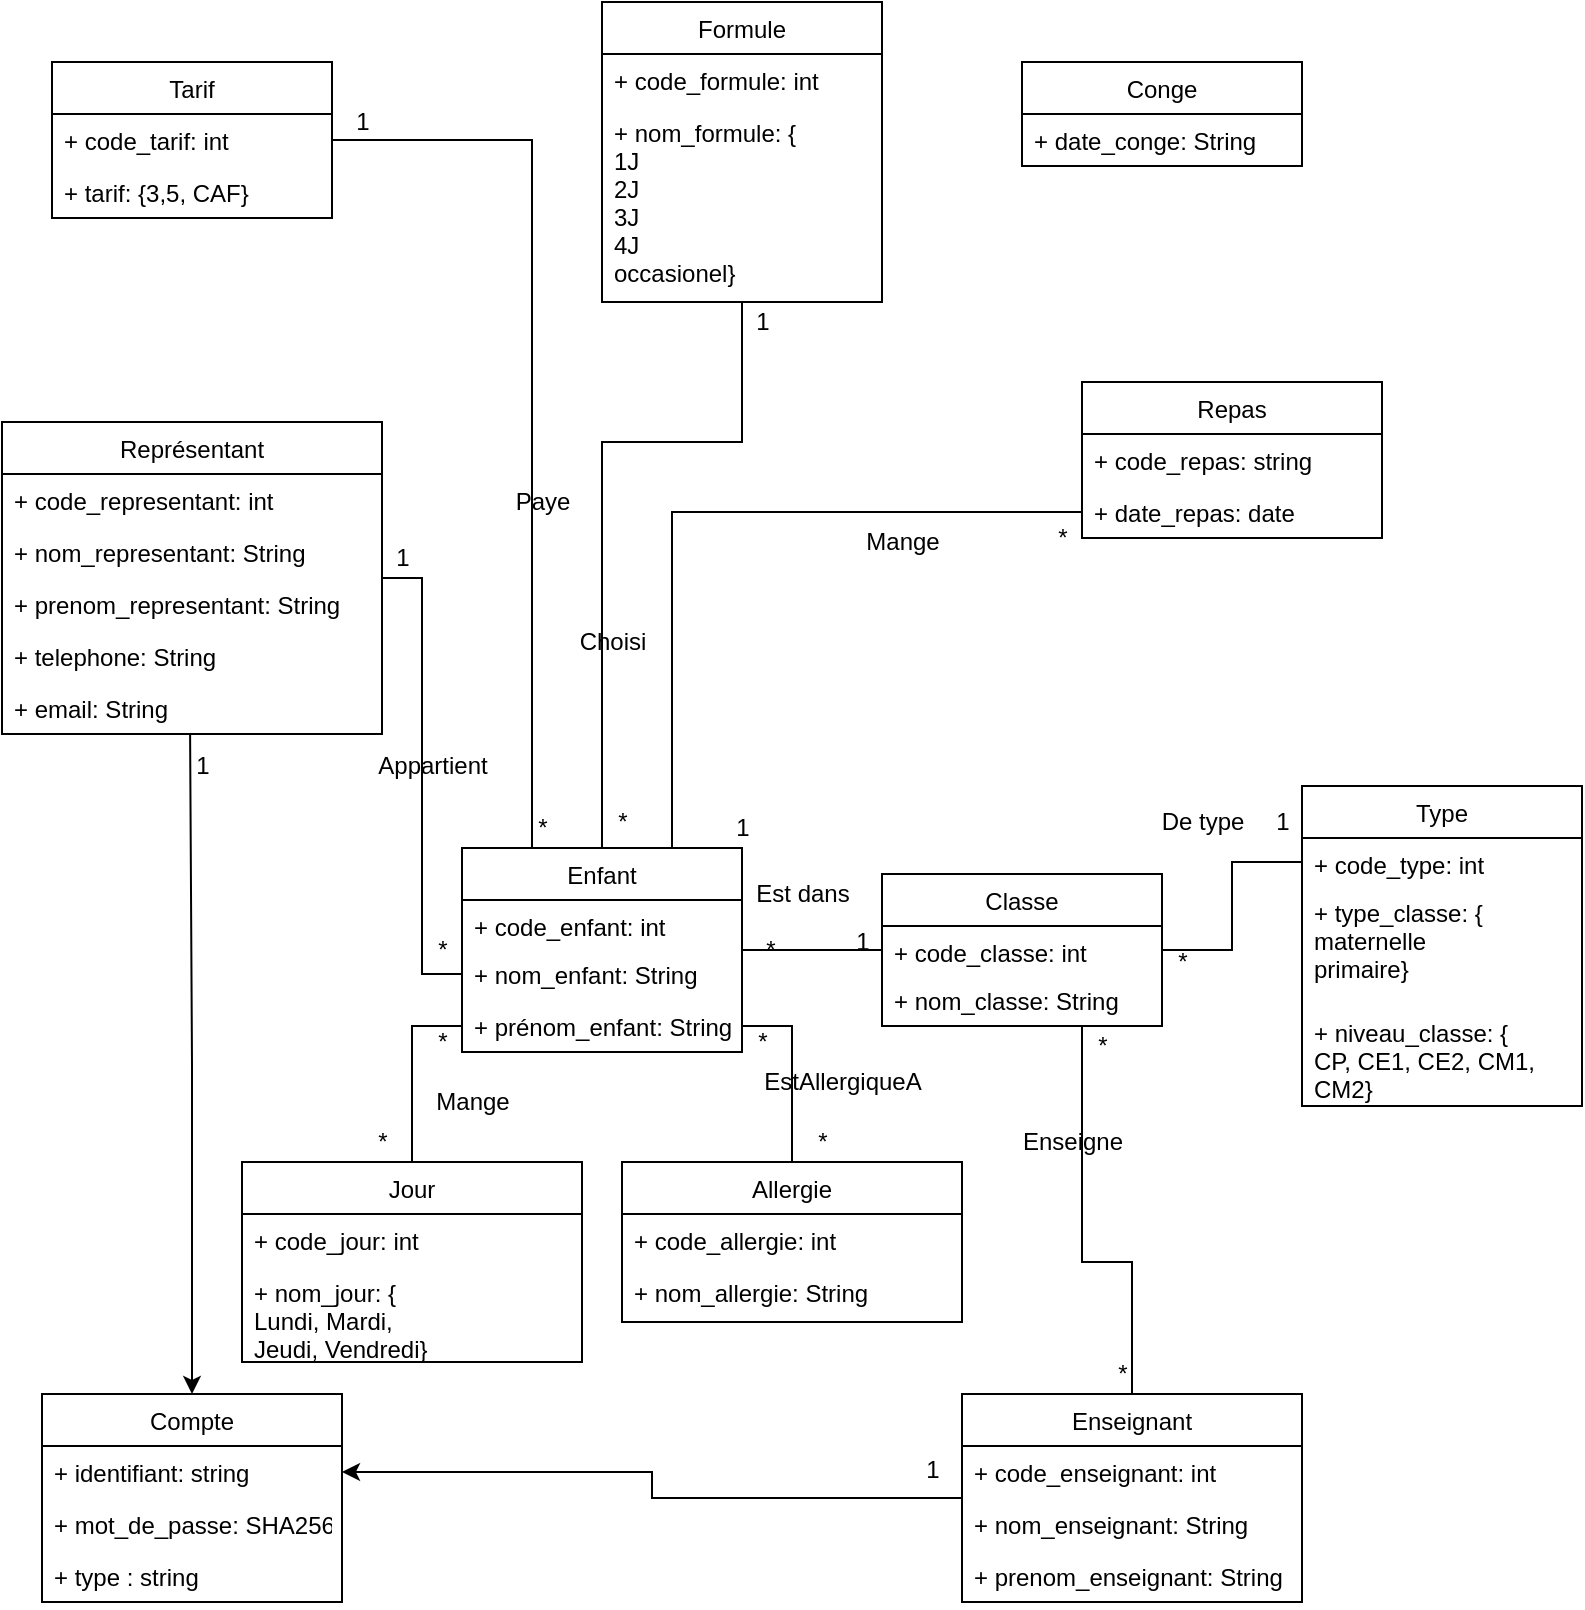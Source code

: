 <mxfile version="19.0.3" type="device" pages="2"><diagram id="Q0MRPk7_hbsRZfNSQdq8" name="Schéma UML"><mxGraphModel dx="946" dy="606" grid="1" gridSize="10" guides="1" tooltips="1" connect="1" arrows="1" fold="1" page="1" pageScale="1" pageWidth="827" pageHeight="1169" math="0" shadow="0"><root><mxCell id="0"/><mxCell id="1" parent="0"/><mxCell id="DP2eurDq-18GRdpjfGao-2" style="edgeStyle=orthogonalEdgeStyle;rounded=0;orthogonalLoop=1;jettySize=auto;html=1;entryX=0.25;entryY=0;entryDx=0;entryDy=0;endArrow=none;endFill=0;" parent="1" source="Xm6W6XK9oYb_QX0b-nRs-1" target="Xm6W6XK9oYb_QX0b-nRs-14" edge="1"><mxGeometry relative="1" as="geometry"><Array as="points"><mxPoint x="285" y="129"/></Array></mxGeometry></mxCell><mxCell id="Xm6W6XK9oYb_QX0b-nRs-1" value="Tarif" style="swimlane;fontStyle=0;childLayout=stackLayout;horizontal=1;startSize=26;fillColor=none;horizontalStack=0;resizeParent=1;resizeParentMax=0;resizeLast=0;collapsible=1;marginBottom=0;" parent="1" vertex="1"><mxGeometry x="45" y="90" width="140" height="78" as="geometry"/></mxCell><mxCell id="Xm6W6XK9oYb_QX0b-nRs-2" value="+ code_tarif: int" style="text;strokeColor=none;fillColor=none;align=left;verticalAlign=top;spacingLeft=4;spacingRight=4;overflow=hidden;rotatable=0;points=[[0,0.5],[1,0.5]];portConstraint=eastwest;" parent="Xm6W6XK9oYb_QX0b-nRs-1" vertex="1"><mxGeometry y="26" width="140" height="26" as="geometry"/></mxCell><mxCell id="Xm6W6XK9oYb_QX0b-nRs-3" value="+ tarif: {3,5, CAF}" style="text;strokeColor=none;fillColor=none;align=left;verticalAlign=top;spacingLeft=4;spacingRight=4;overflow=hidden;rotatable=0;points=[[0,0.5],[1,0.5]];portConstraint=eastwest;" parent="Xm6W6XK9oYb_QX0b-nRs-1" vertex="1"><mxGeometry y="52" width="140" height="26" as="geometry"/></mxCell><mxCell id="Xm6W6XK9oYb_QX0b-nRs-4" value="Repas" style="swimlane;fontStyle=0;childLayout=stackLayout;horizontal=1;startSize=26;fillColor=none;horizontalStack=0;resizeParent=1;resizeParentMax=0;resizeLast=0;collapsible=1;marginBottom=0;" parent="1" vertex="1"><mxGeometry x="560" y="250" width="150" height="78" as="geometry"/></mxCell><mxCell id="Xm6W6XK9oYb_QX0b-nRs-5" value="+ code_repas: string" style="text;strokeColor=none;fillColor=none;align=left;verticalAlign=top;spacingLeft=4;spacingRight=4;overflow=hidden;rotatable=0;points=[[0,0.5],[1,0.5]];portConstraint=eastwest;" parent="Xm6W6XK9oYb_QX0b-nRs-4" vertex="1"><mxGeometry y="26" width="150" height="26" as="geometry"/></mxCell><mxCell id="Xm6W6XK9oYb_QX0b-nRs-6" value="+ date_repas: date" style="text;strokeColor=none;fillColor=none;align=left;verticalAlign=top;spacingLeft=4;spacingRight=4;overflow=hidden;rotatable=0;points=[[0,0.5],[1,0.5]];portConstraint=eastwest;" parent="Xm6W6XK9oYb_QX0b-nRs-4" vertex="1"><mxGeometry y="52" width="150" height="26" as="geometry"/></mxCell><mxCell id="Xm6W6XK9oYb_QX0b-nRs-7" value="Représentant" style="swimlane;fontStyle=0;childLayout=stackLayout;horizontal=1;startSize=26;fillColor=none;horizontalStack=0;resizeParent=1;resizeParentMax=0;resizeLast=0;collapsible=1;marginBottom=0;" parent="1" vertex="1"><mxGeometry x="20" y="270" width="190" height="156" as="geometry"/></mxCell><mxCell id="Xm6W6XK9oYb_QX0b-nRs-8" value="+ code_representant: int" style="text;strokeColor=none;fillColor=none;align=left;verticalAlign=top;spacingLeft=4;spacingRight=4;overflow=hidden;rotatable=0;points=[[0,0.5],[1,0.5]];portConstraint=eastwest;" parent="Xm6W6XK9oYb_QX0b-nRs-7" vertex="1"><mxGeometry y="26" width="190" height="26" as="geometry"/></mxCell><mxCell id="Xm6W6XK9oYb_QX0b-nRs-12" value="+ nom_representant: String" style="text;strokeColor=none;fillColor=none;align=left;verticalAlign=top;spacingLeft=4;spacingRight=4;overflow=hidden;rotatable=0;points=[[0,0.5],[1,0.5]];portConstraint=eastwest;" parent="Xm6W6XK9oYb_QX0b-nRs-7" vertex="1"><mxGeometry y="52" width="190" height="26" as="geometry"/></mxCell><mxCell id="DP2eurDq-18GRdpjfGao-1" value="+ prenom_representant: String" style="text;strokeColor=none;fillColor=none;align=left;verticalAlign=top;spacingLeft=4;spacingRight=4;overflow=hidden;rotatable=0;points=[[0,0.5],[1,0.5]];portConstraint=eastwest;" parent="Xm6W6XK9oYb_QX0b-nRs-7" vertex="1"><mxGeometry y="78" width="190" height="26" as="geometry"/></mxCell><mxCell id="Xm6W6XK9oYb_QX0b-nRs-10" value="+ telephone: String" style="text;strokeColor=none;fillColor=none;align=left;verticalAlign=top;spacingLeft=4;spacingRight=4;overflow=hidden;rotatable=0;points=[[0,0.5],[1,0.5]];portConstraint=eastwest;" parent="Xm6W6XK9oYb_QX0b-nRs-7" vertex="1"><mxGeometry y="104" width="190" height="26" as="geometry"/></mxCell><mxCell id="HxqmKh8qBWPXigDvK_aa-1" value="+ email: String" style="text;strokeColor=none;fillColor=none;align=left;verticalAlign=top;spacingLeft=4;spacingRight=4;overflow=hidden;rotatable=0;points=[[0,0.5],[1,0.5]];portConstraint=eastwest;" parent="Xm6W6XK9oYb_QX0b-nRs-7" vertex="1"><mxGeometry y="130" width="190" height="26" as="geometry"/></mxCell><mxCell id="Xm6W6XK9oYb_QX0b-nRs-14" value="Enfant" style="swimlane;fontStyle=0;childLayout=stackLayout;horizontal=1;startSize=26;fillColor=none;horizontalStack=0;resizeParent=1;resizeParentMax=0;resizeLast=0;collapsible=1;marginBottom=0;" parent="1" vertex="1"><mxGeometry x="250" y="483" width="140" height="102" as="geometry"/></mxCell><mxCell id="Xm6W6XK9oYb_QX0b-nRs-15" value="+ code_enfant: int" style="text;strokeColor=none;fillColor=none;align=left;verticalAlign=top;spacingLeft=4;spacingRight=4;overflow=hidden;rotatable=0;points=[[0,0.5],[1,0.5]];portConstraint=eastwest;" parent="Xm6W6XK9oYb_QX0b-nRs-14" vertex="1"><mxGeometry y="26" width="140" height="24" as="geometry"/></mxCell><mxCell id="Xm6W6XK9oYb_QX0b-nRs-16" value="+ nom_enfant: String" style="text;strokeColor=none;fillColor=none;align=left;verticalAlign=top;spacingLeft=4;spacingRight=4;overflow=hidden;rotatable=0;points=[[0,0.5],[1,0.5]];portConstraint=eastwest;" parent="Xm6W6XK9oYb_QX0b-nRs-14" vertex="1"><mxGeometry y="50" width="140" height="26" as="geometry"/></mxCell><mxCell id="Xm6W6XK9oYb_QX0b-nRs-17" value="+ prénom_enfant: String" style="text;strokeColor=none;fillColor=none;align=left;verticalAlign=top;spacingLeft=4;spacingRight=4;overflow=hidden;rotatable=0;points=[[0,0.5],[1,0.5]];portConstraint=eastwest;" parent="Xm6W6XK9oYb_QX0b-nRs-14" vertex="1"><mxGeometry y="76" width="140" height="26" as="geometry"/></mxCell><mxCell id="Xm6W6XK9oYb_QX0b-nRs-18" value="Classe" style="swimlane;fontStyle=0;childLayout=stackLayout;horizontal=1;startSize=26;fillColor=none;horizontalStack=0;resizeParent=1;resizeParentMax=0;resizeLast=0;collapsible=1;marginBottom=0;" parent="1" vertex="1"><mxGeometry x="460" y="496" width="140" height="76" as="geometry"/></mxCell><mxCell id="Xm6W6XK9oYb_QX0b-nRs-19" value="+ code_classe: int" style="text;strokeColor=none;fillColor=none;align=left;verticalAlign=top;spacingLeft=4;spacingRight=4;overflow=hidden;rotatable=0;points=[[0,0.5],[1,0.5]];portConstraint=eastwest;" parent="Xm6W6XK9oYb_QX0b-nRs-18" vertex="1"><mxGeometry y="26" width="140" height="24" as="geometry"/></mxCell><mxCell id="Xm6W6XK9oYb_QX0b-nRs-20" value="+ nom_classe: String" style="text;strokeColor=none;fillColor=none;align=left;verticalAlign=top;spacingLeft=4;spacingRight=4;overflow=hidden;rotatable=0;points=[[0,0.5],[1,0.5]];portConstraint=eastwest;" parent="Xm6W6XK9oYb_QX0b-nRs-18" vertex="1"><mxGeometry y="50" width="140" height="26" as="geometry"/></mxCell><mxCell id="Xm6W6XK9oYb_QX0b-nRs-21" value="Type" style="swimlane;fontStyle=0;childLayout=stackLayout;horizontal=1;startSize=26;fillColor=none;horizontalStack=0;resizeParent=1;resizeParentMax=0;resizeLast=0;collapsible=1;marginBottom=0;" parent="1" vertex="1"><mxGeometry x="670" y="452" width="140" height="160" as="geometry"/></mxCell><mxCell id="Xm6W6XK9oYb_QX0b-nRs-22" value="+ code_type: int" style="text;strokeColor=none;fillColor=none;align=left;verticalAlign=top;spacingLeft=4;spacingRight=4;overflow=hidden;rotatable=0;points=[[0,0.5],[1,0.5]];portConstraint=eastwest;" parent="Xm6W6XK9oYb_QX0b-nRs-21" vertex="1"><mxGeometry y="26" width="140" height="24" as="geometry"/></mxCell><mxCell id="Xm6W6XK9oYb_QX0b-nRs-23" value="+ type_classe: {&#10;maternelle&#10;primaire}" style="text;strokeColor=none;fillColor=none;align=left;verticalAlign=top;spacingLeft=4;spacingRight=4;overflow=hidden;rotatable=0;points=[[0,0.5],[1,0.5]];portConstraint=eastwest;" parent="Xm6W6XK9oYb_QX0b-nRs-21" vertex="1"><mxGeometry y="50" width="140" height="60" as="geometry"/></mxCell><mxCell id="cTMAeSYHrxfc-wR-0xFB-5" value="+ niveau_classe: {&#10;CP, CE1, CE2, CM1,&#10;CM2}" style="text;strokeColor=none;fillColor=none;align=left;verticalAlign=top;spacingLeft=4;spacingRight=4;overflow=hidden;rotatable=0;points=[[0,0.5],[1,0.5]];portConstraint=eastwest;" parent="Xm6W6XK9oYb_QX0b-nRs-21" vertex="1"><mxGeometry y="110" width="140" height="50" as="geometry"/></mxCell><mxCell id="Xm6W6XK9oYb_QX0b-nRs-24" style="edgeStyle=orthogonalEdgeStyle;rounded=0;orthogonalLoop=1;jettySize=auto;html=1;exitX=1;exitY=0.5;exitDx=0;exitDy=0;entryX=0;entryY=0.5;entryDx=0;entryDy=0;startArrow=none;startFill=0;endArrow=none;endFill=0;" parent="1" source="Xm6W6XK9oYb_QX0b-nRs-19" target="Xm6W6XK9oYb_QX0b-nRs-22" edge="1"><mxGeometry relative="1" as="geometry"/></mxCell><mxCell id="Xm6W6XK9oYb_QX0b-nRs-25" style="edgeStyle=orthogonalEdgeStyle;rounded=0;orthogonalLoop=1;jettySize=auto;html=1;exitX=0;exitY=0.5;exitDx=0;exitDy=0;entryX=1;entryY=0.5;entryDx=0;entryDy=0;startArrow=none;startFill=0;endArrow=none;endFill=0;" parent="1" source="Xm6W6XK9oYb_QX0b-nRs-19" target="Xm6W6XK9oYb_QX0b-nRs-14" edge="1"><mxGeometry relative="1" as="geometry"/></mxCell><mxCell id="Xm6W6XK9oYb_QX0b-nRs-26" style="edgeStyle=orthogonalEdgeStyle;rounded=0;orthogonalLoop=1;jettySize=auto;html=1;exitX=0;exitY=0.5;exitDx=0;exitDy=0;entryX=1;entryY=0.5;entryDx=0;entryDy=0;startArrow=none;startFill=0;endArrow=none;endFill=0;" parent="1" source="Xm6W6XK9oYb_QX0b-nRs-16" target="Xm6W6XK9oYb_QX0b-nRs-7" edge="1"><mxGeometry relative="1" as="geometry"/></mxCell><mxCell id="Xm6W6XK9oYb_QX0b-nRs-29" style="edgeStyle=orthogonalEdgeStyle;rounded=0;orthogonalLoop=1;jettySize=auto;html=1;exitX=0;exitY=0.5;exitDx=0;exitDy=0;entryX=0.75;entryY=0;entryDx=0;entryDy=0;endArrow=none;endFill=0;" parent="1" source="Xm6W6XK9oYb_QX0b-nRs-6" target="Xm6W6XK9oYb_QX0b-nRs-14" edge="1"><mxGeometry relative="1" as="geometry"/></mxCell><mxCell id="Xm6W6XK9oYb_QX0b-nRs-30" value="*" style="text;html=1;align=center;verticalAlign=middle;resizable=0;points=[];autosize=1;strokeColor=none;fillColor=none;" parent="1" vertex="1"><mxGeometry x="280" y="463" width="20" height="20" as="geometry"/></mxCell><mxCell id="Xm6W6XK9oYb_QX0b-nRs-31" value="1" style="text;html=1;align=center;verticalAlign=middle;resizable=0;points=[];autosize=1;strokeColor=none;fillColor=none;" parent="1" vertex="1"><mxGeometry x="190" y="110" width="20" height="20" as="geometry"/></mxCell><mxCell id="Xm6W6XK9oYb_QX0b-nRs-32" value="1" style="text;html=1;align=center;verticalAlign=middle;resizable=0;points=[];autosize=1;strokeColor=none;fillColor=none;" parent="1" vertex="1"><mxGeometry x="380" y="463" width="20" height="20" as="geometry"/></mxCell><mxCell id="Xm6W6XK9oYb_QX0b-nRs-33" value="*" style="text;html=1;align=center;verticalAlign=middle;resizable=0;points=[];autosize=1;strokeColor=none;fillColor=none;" parent="1" vertex="1"><mxGeometry x="540" y="318" width="20" height="20" as="geometry"/></mxCell><mxCell id="Xm6W6XK9oYb_QX0b-nRs-34" value="*" style="text;html=1;align=center;verticalAlign=middle;resizable=0;points=[];autosize=1;strokeColor=none;fillColor=none;" parent="1" vertex="1"><mxGeometry x="230" y="524" width="20" height="20" as="geometry"/></mxCell><mxCell id="Xm6W6XK9oYb_QX0b-nRs-35" value="1" style="text;html=1;align=center;verticalAlign=middle;resizable=0;points=[];autosize=1;strokeColor=none;fillColor=none;" parent="1" vertex="1"><mxGeometry x="210" y="328" width="20" height="20" as="geometry"/></mxCell><mxCell id="Xm6W6XK9oYb_QX0b-nRs-36" value="*" style="text;html=1;align=center;verticalAlign=middle;resizable=0;points=[];autosize=1;strokeColor=none;fillColor=none;" parent="1" vertex="1"><mxGeometry x="394" y="524" width="20" height="20" as="geometry"/></mxCell><mxCell id="Xm6W6XK9oYb_QX0b-nRs-37" value="1" style="text;html=1;align=center;verticalAlign=middle;resizable=0;points=[];autosize=1;strokeColor=none;fillColor=none;" parent="1" vertex="1"><mxGeometry x="440" y="520" width="20" height="20" as="geometry"/></mxCell><mxCell id="Xm6W6XK9oYb_QX0b-nRs-38" value="*" style="text;html=1;align=center;verticalAlign=middle;resizable=0;points=[];autosize=1;strokeColor=none;fillColor=none;" parent="1" vertex="1"><mxGeometry x="600" y="530" width="20" height="20" as="geometry"/></mxCell><mxCell id="Xm6W6XK9oYb_QX0b-nRs-39" value="1" style="text;html=1;align=center;verticalAlign=middle;resizable=0;points=[];autosize=1;strokeColor=none;fillColor=none;" parent="1" vertex="1"><mxGeometry x="650" y="460" width="20" height="20" as="geometry"/></mxCell><mxCell id="Xm6W6XK9oYb_QX0b-nRs-40" value="Appartient" style="text;html=1;align=center;verticalAlign=middle;resizable=0;points=[];autosize=1;strokeColor=none;fillColor=none;" parent="1" vertex="1"><mxGeometry x="200" y="432" width="70" height="20" as="geometry"/></mxCell><mxCell id="Xm6W6XK9oYb_QX0b-nRs-41" value="Paye" style="text;html=1;align=center;verticalAlign=middle;resizable=0;points=[];autosize=1;strokeColor=none;fillColor=none;" parent="1" vertex="1"><mxGeometry x="270" y="300" width="40" height="20" as="geometry"/></mxCell><mxCell id="Xm6W6XK9oYb_QX0b-nRs-42" value="Mange" style="text;html=1;align=center;verticalAlign=middle;resizable=0;points=[];autosize=1;strokeColor=none;fillColor=none;" parent="1" vertex="1"><mxGeometry x="445" y="320" width="50" height="20" as="geometry"/></mxCell><mxCell id="Xm6W6XK9oYb_QX0b-nRs-43" value="Est dans" style="text;html=1;align=center;verticalAlign=middle;resizable=0;points=[];autosize=1;strokeColor=none;fillColor=none;" parent="1" vertex="1"><mxGeometry x="390" y="496" width="60" height="20" as="geometry"/></mxCell><mxCell id="Xm6W6XK9oYb_QX0b-nRs-44" value="De type" style="text;html=1;align=center;verticalAlign=middle;resizable=0;points=[];autosize=1;strokeColor=none;fillColor=none;" parent="1" vertex="1"><mxGeometry x="590" y="460" width="60" height="20" as="geometry"/></mxCell><mxCell id="ajB6_8e_put2SL1iQQkQ-7" style="edgeStyle=orthogonalEdgeStyle;rounded=0;orthogonalLoop=1;jettySize=auto;html=1;exitX=0.5;exitY=0;exitDx=0;exitDy=0;entryX=0.495;entryY=1;entryDx=0;entryDy=0;entryPerimeter=0;endArrow=none;endFill=0;startArrow=classic;startFill=1;" parent="1" source="Xm6W6XK9oYb_QX0b-nRs-45" target="HxqmKh8qBWPXigDvK_aa-1" edge="1"><mxGeometry relative="1" as="geometry"/></mxCell><mxCell id="Xm6W6XK9oYb_QX0b-nRs-45" value="Compte" style="swimlane;fontStyle=0;childLayout=stackLayout;horizontal=1;startSize=26;fillColor=none;horizontalStack=0;resizeParent=1;resizeParentMax=0;resizeLast=0;collapsible=1;marginBottom=0;" parent="1" vertex="1"><mxGeometry x="40" y="756" width="150" height="104" as="geometry"/></mxCell><mxCell id="Xm6W6XK9oYb_QX0b-nRs-46" value="+ identifiant: string" style="text;strokeColor=none;fillColor=none;align=left;verticalAlign=top;spacingLeft=4;spacingRight=4;overflow=hidden;rotatable=0;points=[[0,0.5],[1,0.5]];portConstraint=eastwest;" parent="Xm6W6XK9oYb_QX0b-nRs-45" vertex="1"><mxGeometry y="26" width="150" height="26" as="geometry"/></mxCell><mxCell id="Xm6W6XK9oYb_QX0b-nRs-47" value="+ mot_de_passe: SHA256" style="text;strokeColor=none;fillColor=none;align=left;verticalAlign=top;spacingLeft=4;spacingRight=4;overflow=hidden;rotatable=0;points=[[0,0.5],[1,0.5]];portConstraint=eastwest;" parent="Xm6W6XK9oYb_QX0b-nRs-45" vertex="1"><mxGeometry y="52" width="150" height="26" as="geometry"/></mxCell><mxCell id="Xm6W6XK9oYb_QX0b-nRs-48" value="+ type : string" style="text;strokeColor=none;fillColor=none;align=left;verticalAlign=top;spacingLeft=4;spacingRight=4;overflow=hidden;rotatable=0;points=[[0,0.5],[1,0.5]];portConstraint=eastwest;" parent="Xm6W6XK9oYb_QX0b-nRs-45" vertex="1"><mxGeometry y="78" width="150" height="26" as="geometry"/></mxCell><mxCell id="Xm6W6XK9oYb_QX0b-nRs-50" value="1" style="text;html=1;align=center;verticalAlign=middle;resizable=0;points=[];autosize=1;strokeColor=none;fillColor=none;" parent="1" vertex="1"><mxGeometry x="110" y="432" width="20" height="20" as="geometry"/></mxCell><mxCell id="ajB6_8e_put2SL1iQQkQ-4" style="edgeStyle=orthogonalEdgeStyle;rounded=0;orthogonalLoop=1;jettySize=auto;html=1;entryX=1;entryY=0.5;entryDx=0;entryDy=0;" parent="1" source="DP2eurDq-18GRdpjfGao-3" target="Xm6W6XK9oYb_QX0b-nRs-46" edge="1"><mxGeometry relative="1" as="geometry"/></mxCell><mxCell id="ajB6_8e_put2SL1iQQkQ-6" style="edgeStyle=orthogonalEdgeStyle;rounded=0;orthogonalLoop=1;jettySize=auto;html=1;exitX=0.5;exitY=0;exitDx=0;exitDy=0;entryX=0.464;entryY=1;entryDx=0;entryDy=0;entryPerimeter=0;endArrow=none;endFill=0;" parent="1" source="DP2eurDq-18GRdpjfGao-3" target="Xm6W6XK9oYb_QX0b-nRs-20" edge="1"><mxGeometry relative="1" as="geometry"><Array as="points"><mxPoint x="560" y="690"/><mxPoint x="560" y="572"/></Array></mxGeometry></mxCell><mxCell id="DP2eurDq-18GRdpjfGao-3" value="Enseignant" style="swimlane;fontStyle=0;childLayout=stackLayout;horizontal=1;startSize=26;fillColor=none;horizontalStack=0;resizeParent=1;resizeParentMax=0;resizeLast=0;collapsible=1;marginBottom=0;" parent="1" vertex="1"><mxGeometry x="500" y="756" width="170" height="104" as="geometry"/></mxCell><mxCell id="DP2eurDq-18GRdpjfGao-4" value="+ code_enseignant: int" style="text;strokeColor=none;fillColor=none;align=left;verticalAlign=top;spacingLeft=4;spacingRight=4;overflow=hidden;rotatable=0;points=[[0,0.5],[1,0.5]];portConstraint=eastwest;" parent="DP2eurDq-18GRdpjfGao-3" vertex="1"><mxGeometry y="26" width="170" height="26" as="geometry"/></mxCell><mxCell id="DP2eurDq-18GRdpjfGao-5" value="+ nom_enseignant: String" style="text;strokeColor=none;fillColor=none;align=left;verticalAlign=top;spacingLeft=4;spacingRight=4;overflow=hidden;rotatable=0;points=[[0,0.5],[1,0.5]];portConstraint=eastwest;" parent="DP2eurDq-18GRdpjfGao-3" vertex="1"><mxGeometry y="52" width="170" height="26" as="geometry"/></mxCell><mxCell id="DP2eurDq-18GRdpjfGao-6" value="+ prenom_enseignant: String" style="text;strokeColor=none;fillColor=none;align=left;verticalAlign=top;spacingLeft=4;spacingRight=4;overflow=hidden;rotatable=0;points=[[0,0.5],[1,0.5]];portConstraint=eastwest;" parent="DP2eurDq-18GRdpjfGao-3" vertex="1"><mxGeometry y="78" width="170" height="26" as="geometry"/></mxCell><mxCell id="DP2eurDq-18GRdpjfGao-9" value="*" style="text;html=1;align=center;verticalAlign=middle;resizable=0;points=[];autosize=1;strokeColor=none;fillColor=none;" parent="1" vertex="1"><mxGeometry x="570" y="736" width="20" height="20" as="geometry"/></mxCell><mxCell id="DP2eurDq-18GRdpjfGao-10" value="*" style="text;html=1;align=center;verticalAlign=middle;resizable=0;points=[];autosize=1;strokeColor=none;fillColor=none;" parent="1" vertex="1"><mxGeometry x="560" y="572" width="20" height="20" as="geometry"/></mxCell><mxCell id="DP2eurDq-18GRdpjfGao-11" value="Enseigne" style="text;html=1;align=center;verticalAlign=middle;resizable=0;points=[];autosize=1;strokeColor=none;fillColor=none;" parent="1" vertex="1"><mxGeometry x="520" y="620" width="70" height="20" as="geometry"/></mxCell><mxCell id="ajB6_8e_put2SL1iQQkQ-9" style="edgeStyle=orthogonalEdgeStyle;rounded=0;orthogonalLoop=1;jettySize=auto;html=1;entryX=0.5;entryY=0;entryDx=0;entryDy=0;endArrow=none;endFill=0;" parent="1" source="ajB6_8e_put2SL1iQQkQ-1" target="Xm6W6XK9oYb_QX0b-nRs-14" edge="1"><mxGeometry relative="1" as="geometry"><Array as="points"><mxPoint x="390" y="280"/><mxPoint x="320" y="280"/></Array></mxGeometry></mxCell><mxCell id="ajB6_8e_put2SL1iQQkQ-1" value="Formule" style="swimlane;fontStyle=0;childLayout=stackLayout;horizontal=1;startSize=26;horizontalStack=0;resizeParent=1;resizeParentMax=0;resizeLast=0;collapsible=1;marginBottom=0;" parent="1" vertex="1"><mxGeometry x="320" y="60" width="140" height="150" as="geometry"/></mxCell><mxCell id="ajB6_8e_put2SL1iQQkQ-2" value="+ code_formule: int" style="text;strokeColor=none;fillColor=none;align=left;verticalAlign=top;spacingLeft=4;spacingRight=4;overflow=hidden;rotatable=0;points=[[0,0.5],[1,0.5]];portConstraint=eastwest;" parent="ajB6_8e_put2SL1iQQkQ-1" vertex="1"><mxGeometry y="26" width="140" height="26" as="geometry"/></mxCell><mxCell id="ajB6_8e_put2SL1iQQkQ-3" value="+ nom_formule: {&#10;1J&#10;2J&#10;3J&#10;4J&#10;occasionel}" style="text;strokeColor=none;fillColor=none;align=left;verticalAlign=top;spacingLeft=4;spacingRight=4;overflow=hidden;rotatable=0;points=[[0,0.5],[1,0.5]];portConstraint=eastwest;" parent="ajB6_8e_put2SL1iQQkQ-1" vertex="1"><mxGeometry y="52" width="140" height="98" as="geometry"/></mxCell><mxCell id="ajB6_8e_put2SL1iQQkQ-10" value="1" style="text;html=1;align=center;verticalAlign=middle;resizable=0;points=[];autosize=1;strokeColor=none;fillColor=none;" parent="1" vertex="1"><mxGeometry x="390" y="210" width="20" height="20" as="geometry"/></mxCell><mxCell id="ajB6_8e_put2SL1iQQkQ-11" value="*" style="text;html=1;align=center;verticalAlign=middle;resizable=0;points=[];autosize=1;strokeColor=none;fillColor=none;" parent="1" vertex="1"><mxGeometry x="320" y="460" width="20" height="20" as="geometry"/></mxCell><mxCell id="ajB6_8e_put2SL1iQQkQ-12" value="1" style="text;html=1;align=center;verticalAlign=middle;resizable=0;points=[];autosize=1;strokeColor=none;fillColor=none;" parent="1" vertex="1"><mxGeometry x="475" y="784" width="20" height="20" as="geometry"/></mxCell><mxCell id="ajB6_8e_put2SL1iQQkQ-13" value="Choisi" style="text;html=1;align=center;verticalAlign=middle;resizable=0;points=[];autosize=1;strokeColor=none;fillColor=none;" parent="1" vertex="1"><mxGeometry x="300" y="370" width="50" height="20" as="geometry"/></mxCell><mxCell id="cTMAeSYHrxfc-wR-0xFB-1" value="Jour" style="swimlane;fontStyle=0;childLayout=stackLayout;horizontal=1;startSize=26;fillColor=none;horizontalStack=0;resizeParent=1;resizeParentMax=0;resizeLast=0;collapsible=1;marginBottom=0;" parent="1" vertex="1"><mxGeometry x="140" y="640" width="170" height="100" as="geometry"/></mxCell><mxCell id="cTMAeSYHrxfc-wR-0xFB-2" value="+ code_jour: int" style="text;strokeColor=none;fillColor=none;align=left;verticalAlign=top;spacingLeft=4;spacingRight=4;overflow=hidden;rotatable=0;points=[[0,0.5],[1,0.5]];portConstraint=eastwest;" parent="cTMAeSYHrxfc-wR-0xFB-1" vertex="1"><mxGeometry y="26" width="170" height="26" as="geometry"/></mxCell><mxCell id="cTMAeSYHrxfc-wR-0xFB-3" value="+ nom_jour: {&#10;Lundi, Mardi, &#10;Jeudi, Vendredi}" style="text;strokeColor=none;fillColor=none;align=left;verticalAlign=top;spacingLeft=4;spacingRight=4;overflow=hidden;rotatable=0;points=[[0,0.5],[1,0.5]];portConstraint=eastwest;" parent="cTMAeSYHrxfc-wR-0xFB-1" vertex="1"><mxGeometry y="52" width="170" height="48" as="geometry"/></mxCell><mxCell id="cTMAeSYHrxfc-wR-0xFB-7" value="Mange" style="text;html=1;align=center;verticalAlign=middle;resizable=0;points=[];autosize=1;strokeColor=none;fillColor=none;" parent="1" vertex="1"><mxGeometry x="230" y="600" width="50" height="20" as="geometry"/></mxCell><mxCell id="cTMAeSYHrxfc-wR-0xFB-9" style="edgeStyle=orthogonalEdgeStyle;rounded=0;orthogonalLoop=1;jettySize=auto;html=1;exitX=0;exitY=0.5;exitDx=0;exitDy=0;entryX=0.5;entryY=0;entryDx=0;entryDy=0;endArrow=none;endFill=0;" parent="1" source="Xm6W6XK9oYb_QX0b-nRs-17" target="cTMAeSYHrxfc-wR-0xFB-1" edge="1"><mxGeometry relative="1" as="geometry"/></mxCell><mxCell id="cTMAeSYHrxfc-wR-0xFB-10" value="*" style="text;html=1;align=center;verticalAlign=middle;resizable=0;points=[];autosize=1;strokeColor=none;fillColor=none;" parent="1" vertex="1"><mxGeometry x="230" y="570" width="20" height="20" as="geometry"/></mxCell><mxCell id="cTMAeSYHrxfc-wR-0xFB-11" value="*" style="text;html=1;align=center;verticalAlign=middle;resizable=0;points=[];autosize=1;strokeColor=none;fillColor=none;" parent="1" vertex="1"><mxGeometry x="200" y="620" width="20" height="20" as="geometry"/></mxCell><mxCell id="5" style="edgeStyle=none;html=1;entryX=1;entryY=0.5;entryDx=0;entryDy=0;endArrow=none;endFill=0;rounded=0;" parent="1" source="2" target="Xm6W6XK9oYb_QX0b-nRs-17" edge="1"><mxGeometry relative="1" as="geometry"><Array as="points"><mxPoint x="415" y="572"/></Array></mxGeometry></mxCell><mxCell id="2" value="Allergie" style="swimlane;fontStyle=0;childLayout=stackLayout;horizontal=1;startSize=26;fillColor=none;horizontalStack=0;resizeParent=1;resizeParentMax=0;resizeLast=0;collapsible=1;marginBottom=0;" parent="1" vertex="1"><mxGeometry x="330" y="640" width="170" height="80" as="geometry"/></mxCell><mxCell id="3" value="+ code_allergie: int" style="text;strokeColor=none;fillColor=none;align=left;verticalAlign=top;spacingLeft=4;spacingRight=4;overflow=hidden;rotatable=0;points=[[0,0.5],[1,0.5]];portConstraint=eastwest;" parent="2" vertex="1"><mxGeometry y="26" width="170" height="26" as="geometry"/></mxCell><mxCell id="4" value="+ nom_allergie: String" style="text;strokeColor=none;fillColor=none;align=left;verticalAlign=top;spacingLeft=4;spacingRight=4;overflow=hidden;rotatable=0;points=[[0,0.5],[1,0.5]];portConstraint=eastwest;" parent="2" vertex="1"><mxGeometry y="52" width="170" height="28" as="geometry"/></mxCell><mxCell id="6" value="*" style="text;html=1;align=center;verticalAlign=middle;resizable=0;points=[];autosize=1;strokeColor=none;fillColor=none;" parent="1" vertex="1"><mxGeometry x="390" y="570" width="20" height="20" as="geometry"/></mxCell><mxCell id="7" value="*" style="text;html=1;align=center;verticalAlign=middle;resizable=0;points=[];autosize=1;strokeColor=none;fillColor=none;" parent="1" vertex="1"><mxGeometry x="420" y="620" width="20" height="20" as="geometry"/></mxCell><mxCell id="8" value="EstAllergiqueA" style="text;html=1;align=center;verticalAlign=middle;resizable=0;points=[];autosize=1;strokeColor=none;fillColor=none;" parent="1" vertex="1"><mxGeometry x="395" y="590" width="90" height="20" as="geometry"/></mxCell><mxCell id="9" value="Conge" style="swimlane;fontStyle=0;childLayout=stackLayout;horizontal=1;startSize=26;fillColor=none;horizontalStack=0;resizeParent=1;resizeParentMax=0;resizeLast=0;collapsible=1;marginBottom=0;" parent="1" vertex="1"><mxGeometry x="530" y="90" width="140" height="52" as="geometry"/></mxCell><mxCell id="10" value="+ date_conge: String" style="text;strokeColor=none;fillColor=none;align=left;verticalAlign=top;spacingLeft=4;spacingRight=4;overflow=hidden;rotatable=0;points=[[0,0.5],[1,0.5]];portConstraint=eastwest;" parent="9" vertex="1"><mxGeometry y="26" width="140" height="26" as="geometry"/></mxCell></root></mxGraphModel></diagram><diagram id="VPsYqGUYe4o-NlBD4O9X" name="Diagramme Cas Utilisation"><mxGraphModel dx="946" dy="606" grid="1" gridSize="10" guides="1" tooltips="1" connect="1" arrows="1" fold="1" page="1" pageScale="1" pageWidth="827" pageHeight="1169" math="0" shadow="0"><root><mxCell id="0"/><mxCell id="1" parent="0"/><mxCell id="f1qBbuOO0m6C901FqRbA-4" value="" style="rounded=0;whiteSpace=wrap;html=1;" vertex="1" parent="1"><mxGeometry x="250" y="150" width="420" height="480" as="geometry"/></mxCell><mxCell id="f1qBbuOO0m6C901FqRbA-29" style="edgeStyle=orthogonalEdgeStyle;rounded=0;orthogonalLoop=1;jettySize=auto;html=1;entryX=0;entryY=0.5;entryDx=0;entryDy=0;endArrow=none;endFill=0;" edge="1" parent="1" source="f1qBbuOO0m6C901FqRbA-1" target="f1qBbuOO0m6C901FqRbA-23"><mxGeometry relative="1" as="geometry"/></mxCell><mxCell id="f1qBbuOO0m6C901FqRbA-30" style="edgeStyle=orthogonalEdgeStyle;rounded=0;orthogonalLoop=1;jettySize=auto;html=1;entryX=0;entryY=0.5;entryDx=0;entryDy=0;endArrow=none;endFill=0;" edge="1" parent="1" source="f1qBbuOO0m6C901FqRbA-1" target="f1qBbuOO0m6C901FqRbA-24"><mxGeometry relative="1" as="geometry"/></mxCell><mxCell id="f1qBbuOO0m6C901FqRbA-32" style="edgeStyle=orthogonalEdgeStyle;rounded=0;orthogonalLoop=1;jettySize=auto;html=1;entryX=0;entryY=0.5;entryDx=0;entryDy=0;endArrow=none;endFill=0;" edge="1" parent="1" source="f1qBbuOO0m6C901FqRbA-1" target="f1qBbuOO0m6C901FqRbA-31"><mxGeometry relative="1" as="geometry"/></mxCell><mxCell id="f1qBbuOO0m6C901FqRbA-1" value="Enseignant" style="shape=umlActor;verticalLabelPosition=bottom;verticalAlign=top;html=1;" vertex="1" parent="1"><mxGeometry x="150" y="190" width="30" height="60" as="geometry"/></mxCell><mxCell id="f1qBbuOO0m6C901FqRbA-5" value="La Cantine" style="text;html=1;strokeColor=none;fillColor=none;align=center;verticalAlign=middle;whiteSpace=wrap;rounded=0;" vertex="1" parent="1"><mxGeometry x="250" y="150" width="60" height="30" as="geometry"/></mxCell><mxCell id="f1qBbuOO0m6C901FqRbA-34" style="edgeStyle=orthogonalEdgeStyle;rounded=0;orthogonalLoop=1;jettySize=auto;html=1;entryX=0;entryY=0.5;entryDx=0;entryDy=0;endArrow=none;endFill=0;" edge="1" parent="1" source="f1qBbuOO0m6C901FqRbA-10" target="f1qBbuOO0m6C901FqRbA-33"><mxGeometry relative="1" as="geometry"/></mxCell><mxCell id="f1qBbuOO0m6C901FqRbA-36" style="edgeStyle=orthogonalEdgeStyle;rounded=0;orthogonalLoop=1;jettySize=auto;html=1;entryX=0;entryY=0.5;entryDx=0;entryDy=0;endArrow=none;endFill=0;" edge="1" parent="1" source="f1qBbuOO0m6C901FqRbA-10" target="f1qBbuOO0m6C901FqRbA-35"><mxGeometry relative="1" as="geometry"/></mxCell><mxCell id="f1qBbuOO0m6C901FqRbA-38" style="edgeStyle=orthogonalEdgeStyle;rounded=0;orthogonalLoop=1;jettySize=auto;html=1;entryX=0;entryY=0.5;entryDx=0;entryDy=0;endArrow=none;endFill=0;" edge="1" parent="1" source="f1qBbuOO0m6C901FqRbA-10" target="f1qBbuOO0m6C901FqRbA-37"><mxGeometry relative="1" as="geometry"/></mxCell><mxCell id="f1qBbuOO0m6C901FqRbA-10" value="Admin" style="shape=umlActor;verticalLabelPosition=bottom;verticalAlign=top;html=1;direction=east;" vertex="1" parent="1"><mxGeometry x="150" y="330" width="30" height="60" as="geometry"/></mxCell><mxCell id="f1qBbuOO0m6C901FqRbA-18" style="edgeStyle=orthogonalEdgeStyle;rounded=0;orthogonalLoop=1;jettySize=auto;html=1;entryX=0;entryY=0.5;entryDx=0;entryDy=0;endArrow=none;endFill=0;" edge="1" parent="1" source="f1qBbuOO0m6C901FqRbA-11" target="f1qBbuOO0m6C901FqRbA-12"><mxGeometry relative="1" as="geometry"/></mxCell><mxCell id="f1qBbuOO0m6C901FqRbA-19" style="edgeStyle=orthogonalEdgeStyle;rounded=0;orthogonalLoop=1;jettySize=auto;html=1;entryX=0;entryY=0.5;entryDx=0;entryDy=0;endArrow=none;endFill=0;" edge="1" parent="1" source="f1qBbuOO0m6C901FqRbA-11" target="f1qBbuOO0m6C901FqRbA-14"><mxGeometry relative="1" as="geometry"/></mxCell><mxCell id="f1qBbuOO0m6C901FqRbA-25" style="edgeStyle=orthogonalEdgeStyle;rounded=0;orthogonalLoop=1;jettySize=auto;html=1;entryX=0;entryY=0.5;entryDx=0;entryDy=0;endArrow=none;endFill=0;" edge="1" parent="1" source="f1qBbuOO0m6C901FqRbA-11" target="f1qBbuOO0m6C901FqRbA-13"><mxGeometry relative="1" as="geometry"><Array as="points"><mxPoint x="420" y="540"/><mxPoint x="420" y="485"/></Array></mxGeometry></mxCell><mxCell id="f1qBbuOO0m6C901FqRbA-26" style="edgeStyle=orthogonalEdgeStyle;rounded=0;orthogonalLoop=1;jettySize=auto;html=1;entryX=0;entryY=0.5;entryDx=0;entryDy=0;endArrow=none;endFill=0;" edge="1" parent="1" source="f1qBbuOO0m6C901FqRbA-11" target="f1qBbuOO0m6C901FqRbA-15"><mxGeometry relative="1" as="geometry"><Array as="points"><mxPoint x="420" y="540"/><mxPoint x="420" y="585"/></Array></mxGeometry></mxCell><mxCell id="f1qBbuOO0m6C901FqRbA-28" style="edgeStyle=orthogonalEdgeStyle;rounded=0;orthogonalLoop=1;jettySize=auto;html=1;entryX=0;entryY=0.5;entryDx=0;entryDy=0;endArrow=none;endFill=0;" edge="1" parent="1" source="f1qBbuOO0m6C901FqRbA-11" target="f1qBbuOO0m6C901FqRbA-27"><mxGeometry relative="1" as="geometry"/></mxCell><mxCell id="f1qBbuOO0m6C901FqRbA-11" value="Representant" style="shape=umlActor;verticalLabelPosition=bottom;verticalAlign=top;html=1;direction=east;" vertex="1" parent="1"><mxGeometry x="150" y="510" width="30" height="60" as="geometry"/></mxCell><mxCell id="f1qBbuOO0m6C901FqRbA-12" value="Voir les infos de ses enfants" style="ellipse;whiteSpace=wrap;html=1;" vertex="1" parent="1"><mxGeometry x="290" y="450" width="100" height="70" as="geometry"/></mxCell><mxCell id="f1qBbuOO0m6C901FqRbA-13" value="Voir ses factures" style="ellipse;whiteSpace=wrap;html=1;" vertex="1" parent="1"><mxGeometry x="450" y="450" width="100" height="70" as="geometry"/></mxCell><mxCell id="f1qBbuOO0m6C901FqRbA-14" value="Réserver un repas" style="ellipse;whiteSpace=wrap;html=1;" vertex="1" parent="1"><mxGeometry x="290" y="550" width="100" height="70" as="geometry"/></mxCell><mxCell id="f1qBbuOO0m6C901FqRbA-15" value="Annule un repas" style="ellipse;whiteSpace=wrap;html=1;" vertex="1" parent="1"><mxGeometry x="450" y="550" width="100" height="70" as="geometry"/></mxCell><mxCell id="f1qBbuOO0m6C901FqRbA-23" value="Voir les enfants de ses classes&lt;span style=&quot;color: rgba(0, 0, 0, 0); font-family: monospace; font-size: 0px; text-align: start;&quot;&gt;%3CmxGraphModel%3E%3Croot%3E%3CmxCell%20id%3D%220%22%2F%3E%3CmxCell%20id%3D%221%22%20parent%3D%220%22%2F%3E%3CmxCell%20id%3D%222%22%20value%3D%22Voit%20les%20infos%20de%20ses%20enfants%22%20style%3D%22ellipse%3BwhiteSpace%3Dwrap%3Bhtml%3D1%3B%22%20vertex%3D%221%22%20parent%3D%221%22%3E%3CmxGeometry%20x%3D%22290%22%20y%3D%22460%22%20width%3D%22100%22%20height%3D%2270%22%20as%3D%22geometry%22%2F%3E%3C%2FmxCell%3E%3C%2Froot%3E%3C%2FmxGraphModel%3E&lt;/span&gt;" style="ellipse;whiteSpace=wrap;html=1;" vertex="1" parent="1"><mxGeometry x="280" y="185" width="100" height="70" as="geometry"/></mxCell><mxCell id="f1qBbuOO0m6C901FqRbA-24" value="Accéder à la feuille d'appel d'un jour et d'une classe" style="ellipse;whiteSpace=wrap;html=1;" vertex="1" parent="1"><mxGeometry x="420" y="177.5" width="120" height="85" as="geometry"/></mxCell><mxCell id="f1qBbuOO0m6C901FqRbA-27" value="Modifier ses infos&lt;br&gt;personnelles" style="ellipse;whiteSpace=wrap;html=1;" vertex="1" parent="1"><mxGeometry x="550" y="505" width="100" height="70" as="geometry"/></mxCell><mxCell id="f1qBbuOO0m6C901FqRbA-31" value="Modifier ses infos&lt;br&gt;personnelles" style="ellipse;whiteSpace=wrap;html=1;" vertex="1" parent="1"><mxGeometry x="560" y="185" width="100" height="70" as="geometry"/></mxCell><mxCell id="f1qBbuOO0m6C901FqRbA-33" value="Acceder à toutes les données" style="ellipse;whiteSpace=wrap;html=1;" vertex="1" parent="1"><mxGeometry x="300" y="280" width="100" height="70" as="geometry"/></mxCell><mxCell id="f1qBbuOO0m6C901FqRbA-35" value="Modifier toutes les données" style="ellipse;whiteSpace=wrap;html=1;" vertex="1" parent="1"><mxGeometry x="300" y="370" width="100" height="70" as="geometry"/></mxCell><mxCell id="f1qBbuOO0m6C901FqRbA-37" value="Pouvoir supprimer toutes les données" style="ellipse;whiteSpace=wrap;html=1;" vertex="1" parent="1"><mxGeometry x="414" y="322.5" width="120" height="75" as="geometry"/></mxCell><mxCell id="f1qBbuOO0m6C901FqRbA-39" value="Diagrammes des Cas d'Utilisation de La Cantine" style="text;html=1;align=center;verticalAlign=middle;resizable=0;points=[];autosize=1;strokeColor=none;fillColor=none;" vertex="1" parent="1"><mxGeometry x="295" y="110" width="270" height="20" as="geometry"/></mxCell></root></mxGraphModel></diagram></mxfile>